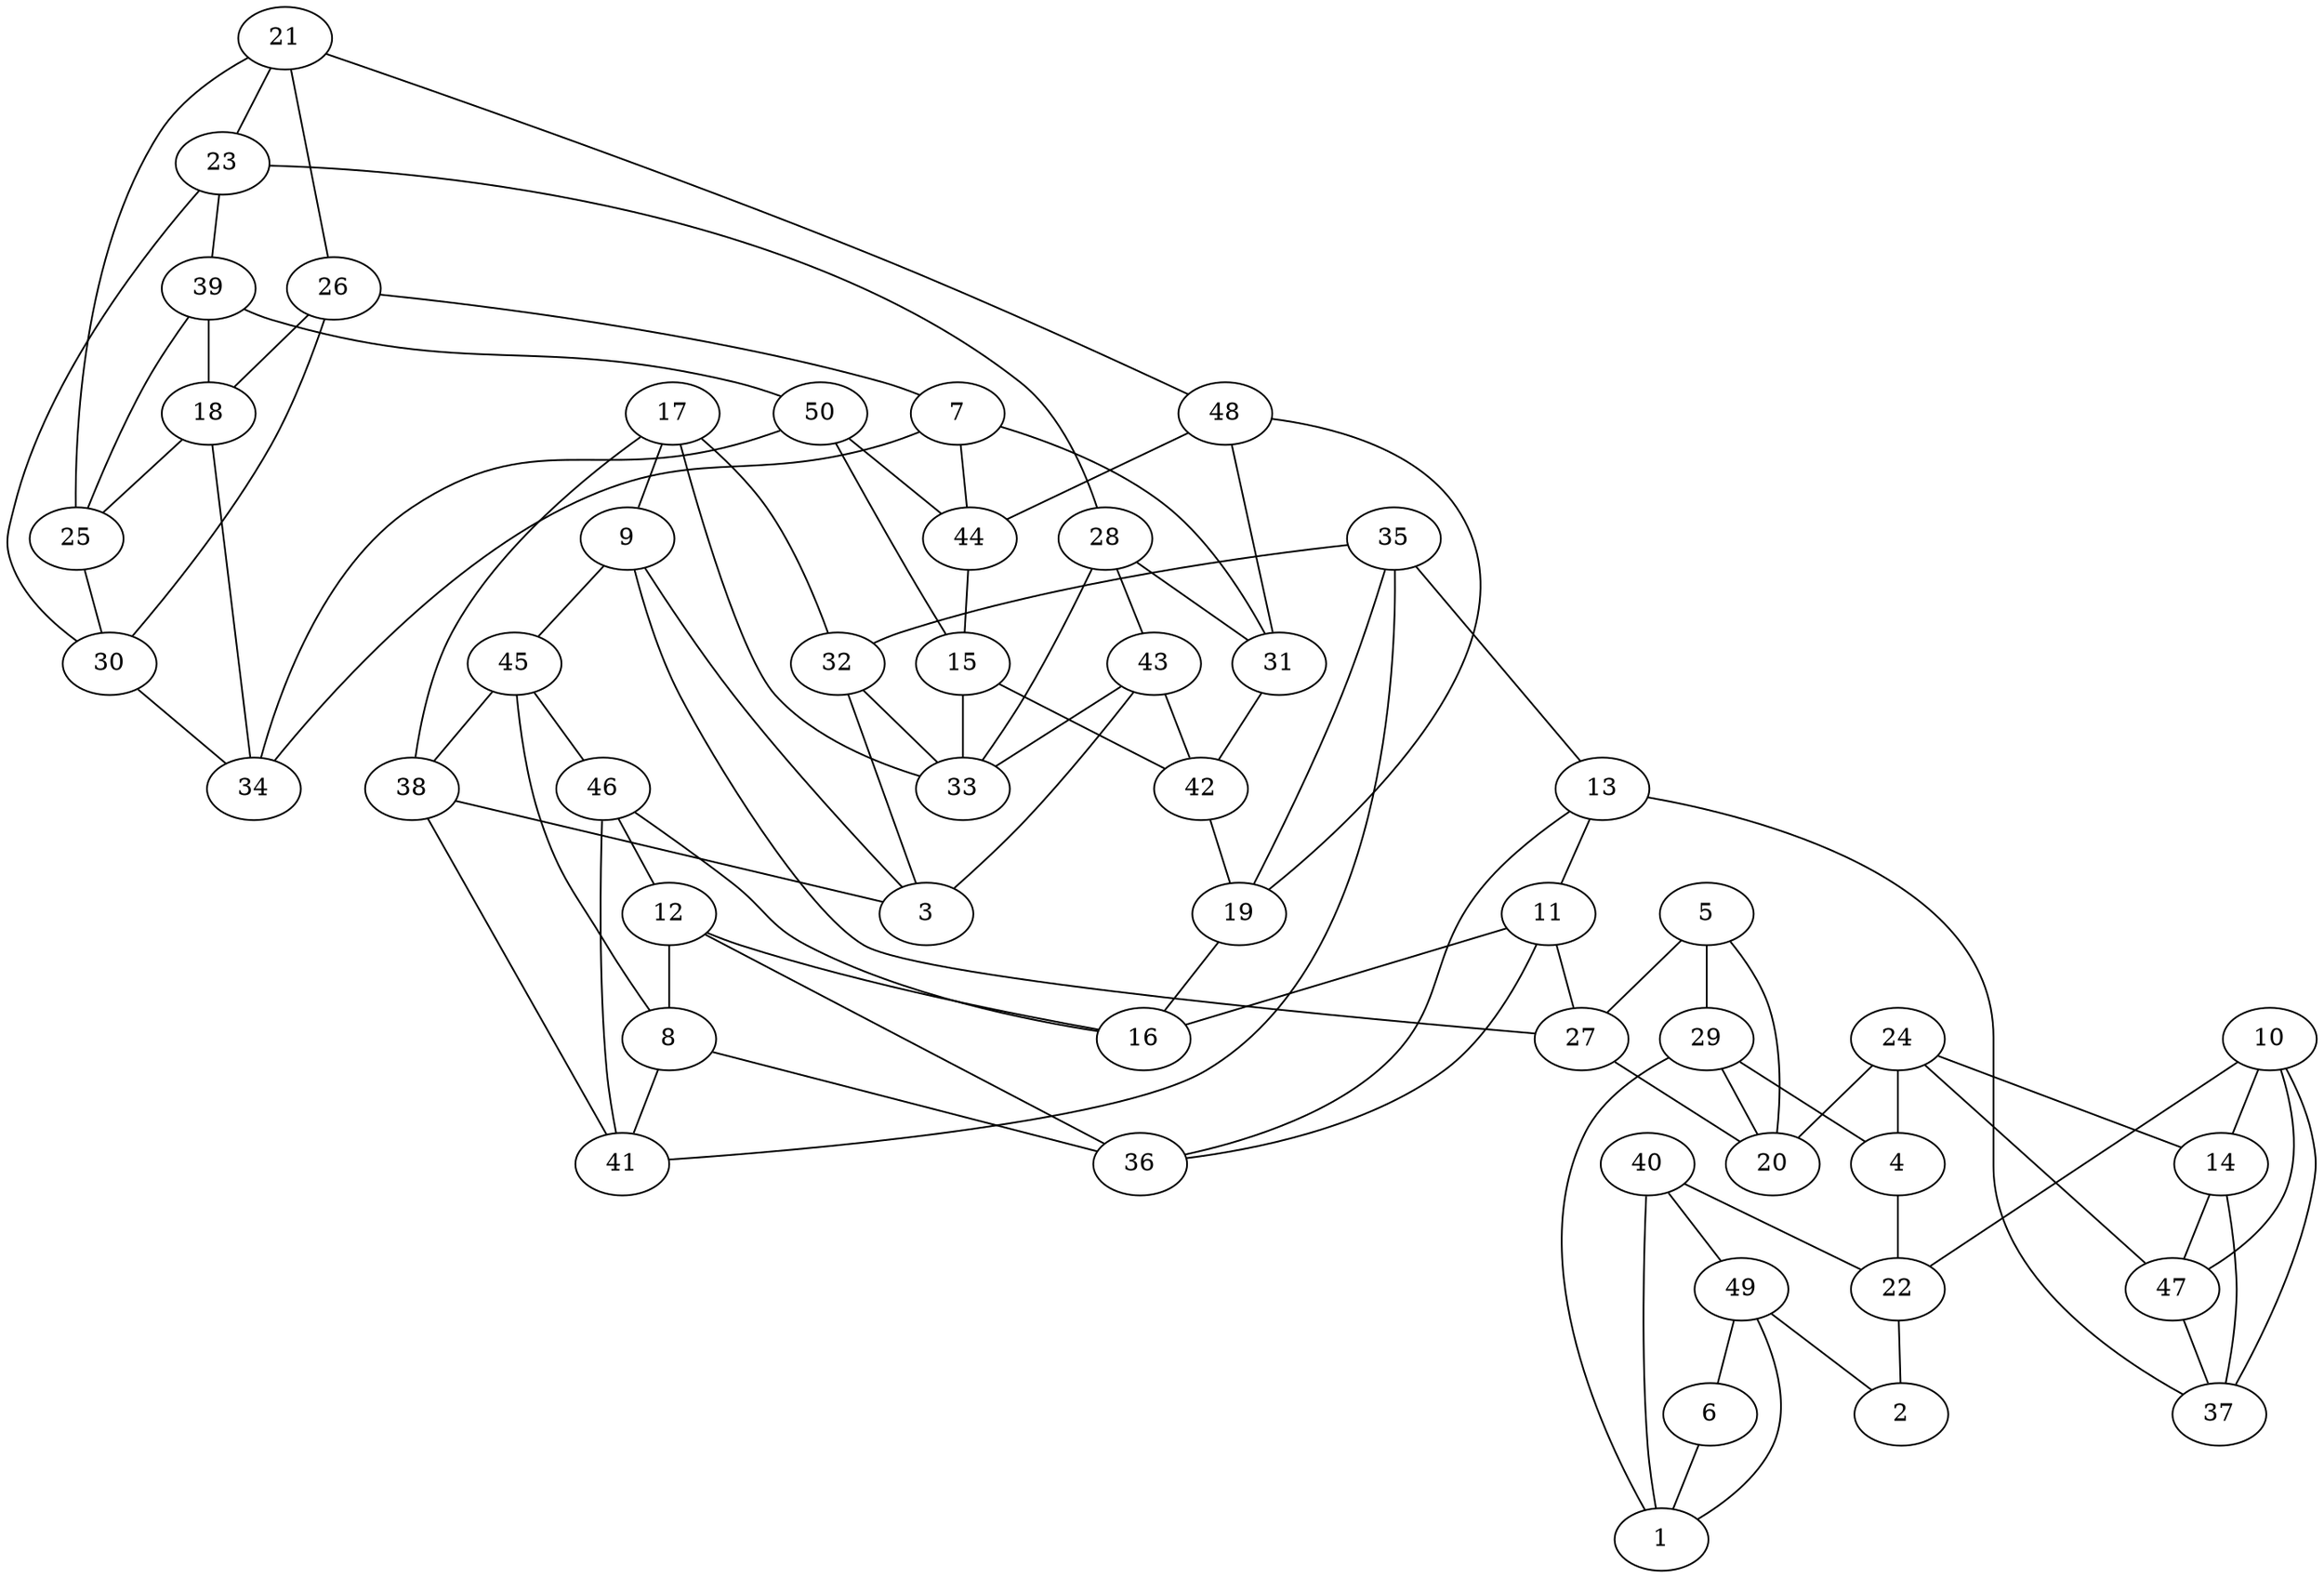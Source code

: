 graph G_1 {
    21;
    23;
    39;
    26;
    18;
    25;
    30;
    48;
    7;
    28;
    31;
    50;
    44;
    34;
    15;
    43;
    42;
    35;
    19;
    17;
    32;
    33;
    9;
    45;
    38;
    3;
    46;
    12;
    8;
    41;
    13;
    11;
    36;
    16;
    5;
    27;
    29;
    24;
    20;
    10;
    14;
    47;
    4;
    37;
    40;
    49;
    6;
    1;
    22;
    2;
    21 -- 23;
    23 -- 39;
    21 -- 26;
    39 -- 18;
    26 -- 18;
    21 -- 25;
    39 -- 25;
    18 -- 25;
    23 -- 30;
    26 -- 30;
    25 -- 30;
    21 -- 48;
    26 -- 7;
    23 -- 28;
    48 -- 31;
    7 -- 31;
    28 -- 31;
    39 -- 50;
    48 -- 44;
    7 -- 44;
    50 -- 44;
    18 -- 34;
    30 -- 34;
    7 -- 34;
    50 -- 34;
    50 -- 15;
    44 -- 15;
    28 -- 43;
    31 -- 42;
    15 -- 42;
    43 -- 42;
    48 -- 19;
    42 -- 19;
    35 -- 19;
    35 -- 32;
    17 -- 32;
    28 -- 33;
    15 -- 33;
    43 -- 33;
    17 -- 33;
    32 -- 33;
    17 -- 9;
    9 -- 45;
    17 -- 38;
    45 -- 38;
    43 -- 3;
    32 -- 3;
    9 -- 3;
    38 -- 3;
    45 -- 46;
    46 -- 12;
    45 -- 8;
    12 -- 8;
    35 -- 41;
    38 -- 41;
    46 -- 41;
    8 -- 41;
    35 -- 13;
    13 -- 11;
    12 -- 36;
    8 -- 36;
    13 -- 36;
    11 -- 36;
    19 -- 16;
    46 -- 16;
    12 -- 16;
    11 -- 16;
    9 -- 27;
    11 -- 27;
    5 -- 27;
    5 -- 29;
    5 -- 20;
    27 -- 20;
    29 -- 20;
    24 -- 20;
    24 -- 14;
    10 -- 14;
    24 -- 47;
    10 -- 47;
    14 -- 47;
    29 -- 4;
    24 -- 4;
    13 -- 37;
    10 -- 37;
    14 -- 37;
    47 -- 37;
    40 -- 49;
    49 -- 6;
    29 -- 1;
    40 -- 1;
    49 -- 1;
    6 -- 1;
    10 -- 22;
    4 -- 22;
    40 -- 22;
    49 -- 2;
    22 -- 2;
}